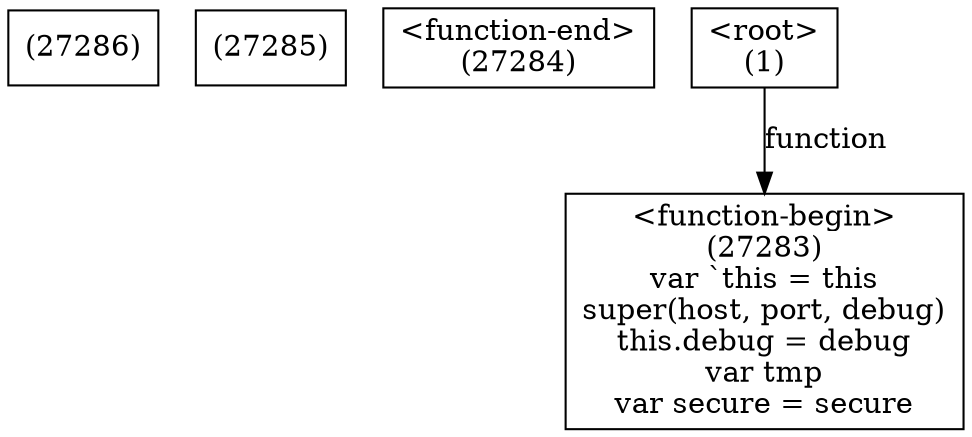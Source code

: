 digraph graphname {
n27286 [shape=box,label="(27286)"];
n27285 [shape=box,label="(27285)"];
n27284 [shape=box,label="<function-end>
(27284)"];
n27283 [shape=box,label="<function-begin>
(27283)\nvar `this = this\nsuper(host, port, debug)\nthis.debug = debug\nvar tmp\nvar secure = secure"];
n1 [shape=box,label="<root>
(1)"];
n1 -> n27283[label="function"];
}
